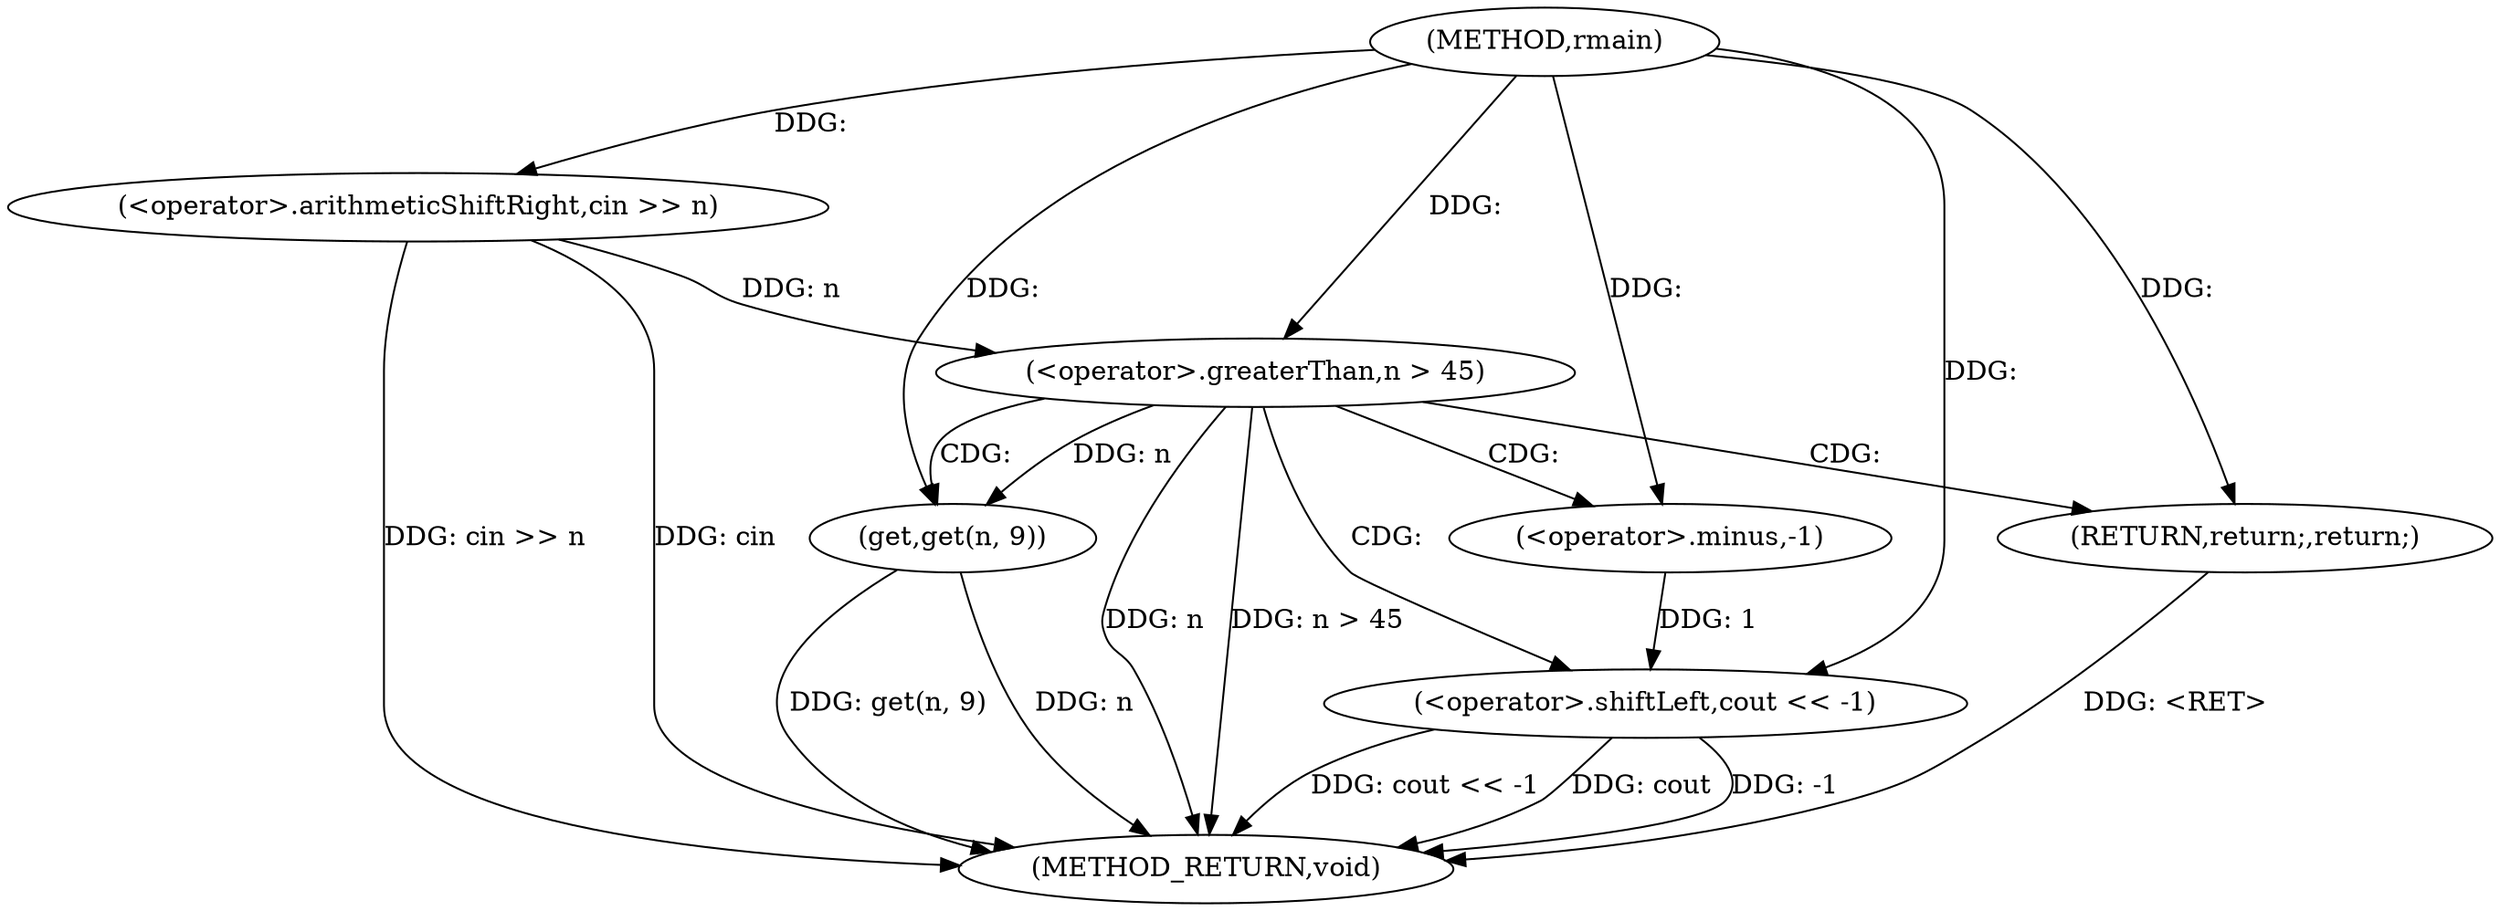 digraph "rmain" {  
"1000128" [label = "(METHOD,rmain)" ]
"1000146" [label = "(METHOD_RETURN,void)" ]
"1000130" [label = "(<operator>.arithmeticShiftRight,cin >> n)" ]
"1000143" [label = "(get,get(n, 9))" ]
"1000134" [label = "(<operator>.greaterThan,n > 45)" ]
"1000138" [label = "(<operator>.shiftLeft,cout << -1)" ]
"1000142" [label = "(RETURN,return;,return;)" ]
"1000140" [label = "(<operator>.minus,-1)" ]
  "1000142" -> "1000146"  [ label = "DDG: <RET>"] 
  "1000130" -> "1000146"  [ label = "DDG: cin >> n"] 
  "1000134" -> "1000146"  [ label = "DDG: n"] 
  "1000134" -> "1000146"  [ label = "DDG: n > 45"] 
  "1000143" -> "1000146"  [ label = "DDG: n"] 
  "1000143" -> "1000146"  [ label = "DDG: get(n, 9)"] 
  "1000138" -> "1000146"  [ label = "DDG: -1"] 
  "1000138" -> "1000146"  [ label = "DDG: cout << -1"] 
  "1000138" -> "1000146"  [ label = "DDG: cout"] 
  "1000130" -> "1000146"  [ label = "DDG: cin"] 
  "1000128" -> "1000130"  [ label = "DDG: "] 
  "1000134" -> "1000143"  [ label = "DDG: n"] 
  "1000128" -> "1000143"  [ label = "DDG: "] 
  "1000130" -> "1000134"  [ label = "DDG: n"] 
  "1000128" -> "1000134"  [ label = "DDG: "] 
  "1000128" -> "1000142"  [ label = "DDG: "] 
  "1000128" -> "1000138"  [ label = "DDG: "] 
  "1000140" -> "1000138"  [ label = "DDG: 1"] 
  "1000128" -> "1000140"  [ label = "DDG: "] 
  "1000134" -> "1000142"  [ label = "CDG: "] 
  "1000134" -> "1000143"  [ label = "CDG: "] 
  "1000134" -> "1000140"  [ label = "CDG: "] 
  "1000134" -> "1000138"  [ label = "CDG: "] 
}
